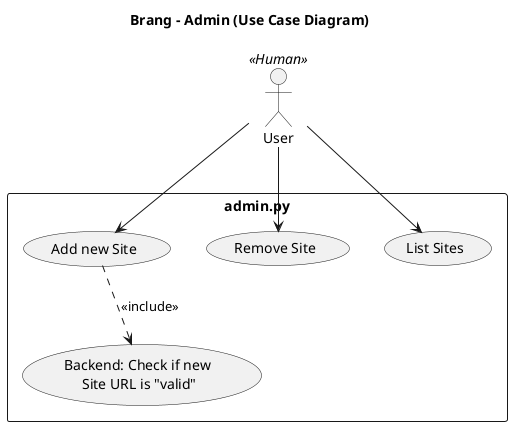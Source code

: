 @startuml
title Brang - Admin (Use Case Diagram)
!define LIGHTBLUE
' !include style.puml
skinparam monochrome true

actor User <<Human>>

rectangle admin.py {
User --> (Add new Site)
(Add new Site) .down.> (Backend: Check if new \nSite URL is "valid") : <<include>>
User --> (Remove Site)
User --> (List Sites)
}
@enduml

@startuml
skinparam monochrome true

title Brang - Backend (Use Case Diagram)
actor Cron <<Machine>>
rectangle Server {
    Cron -->  (Check all Sites for Changes)
    (Update SiteChange DB Table \n if a change has been detected) .> (Check all Sites for Changes) : extends
    (Send Notification E-Mail) .up.> (Update SiteChange DB Table \n if a change has been detected) : extends
}
@enduml